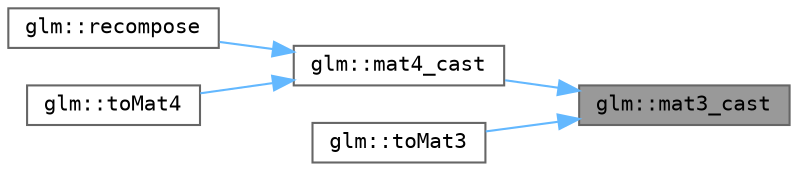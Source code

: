 digraph "glm::mat3_cast"
{
 // LATEX_PDF_SIZE
  bgcolor="transparent";
  edge [fontname=Terminal,fontsize=10,labelfontname=Helvetica,labelfontsize=10];
  node [fontname=Terminal,fontsize=10,shape=box,height=0.2,width=0.4];
  rankdir="RL";
  Node1 [label="glm::mat3_cast",height=0.2,width=0.4,color="gray40", fillcolor="grey60", style="filled", fontcolor="black",tooltip=" "];
  Node1 -> Node2 [dir="back",color="steelblue1",style="solid"];
  Node2 [label="glm::mat4_cast",height=0.2,width=0.4,color="grey40", fillcolor="white", style="filled",URL="$group__gtc__quaternion.html#gaa6dc632fb953f612d07ad5b533d0390f",tooltip=" "];
  Node2 -> Node3 [dir="back",color="steelblue1",style="solid"];
  Node3 [label="glm::recompose",height=0.2,width=0.4,color="grey40", fillcolor="white", style="filled",URL="$group__gtx__matrix__decompose.html#ga8f836f4e7cc19ba301fc135d579aa2bc",tooltip=" "];
  Node2 -> Node4 [dir="back",color="steelblue1",style="solid"];
  Node4 [label="glm::toMat4",height=0.2,width=0.4,color="grey40", fillcolor="white", style="filled",URL="$group__gtx__quaternion.html#gae59147ed08331ca99604771184b306d5",tooltip=" "];
  Node1 -> Node5 [dir="back",color="steelblue1",style="solid"];
  Node5 [label="glm::toMat3",height=0.2,width=0.4,color="grey40", fillcolor="white", style="filled",URL="$group__gtx__quaternion.html#ga0fe2a2355374afba87709cd3a6e51609",tooltip=" "];
}
